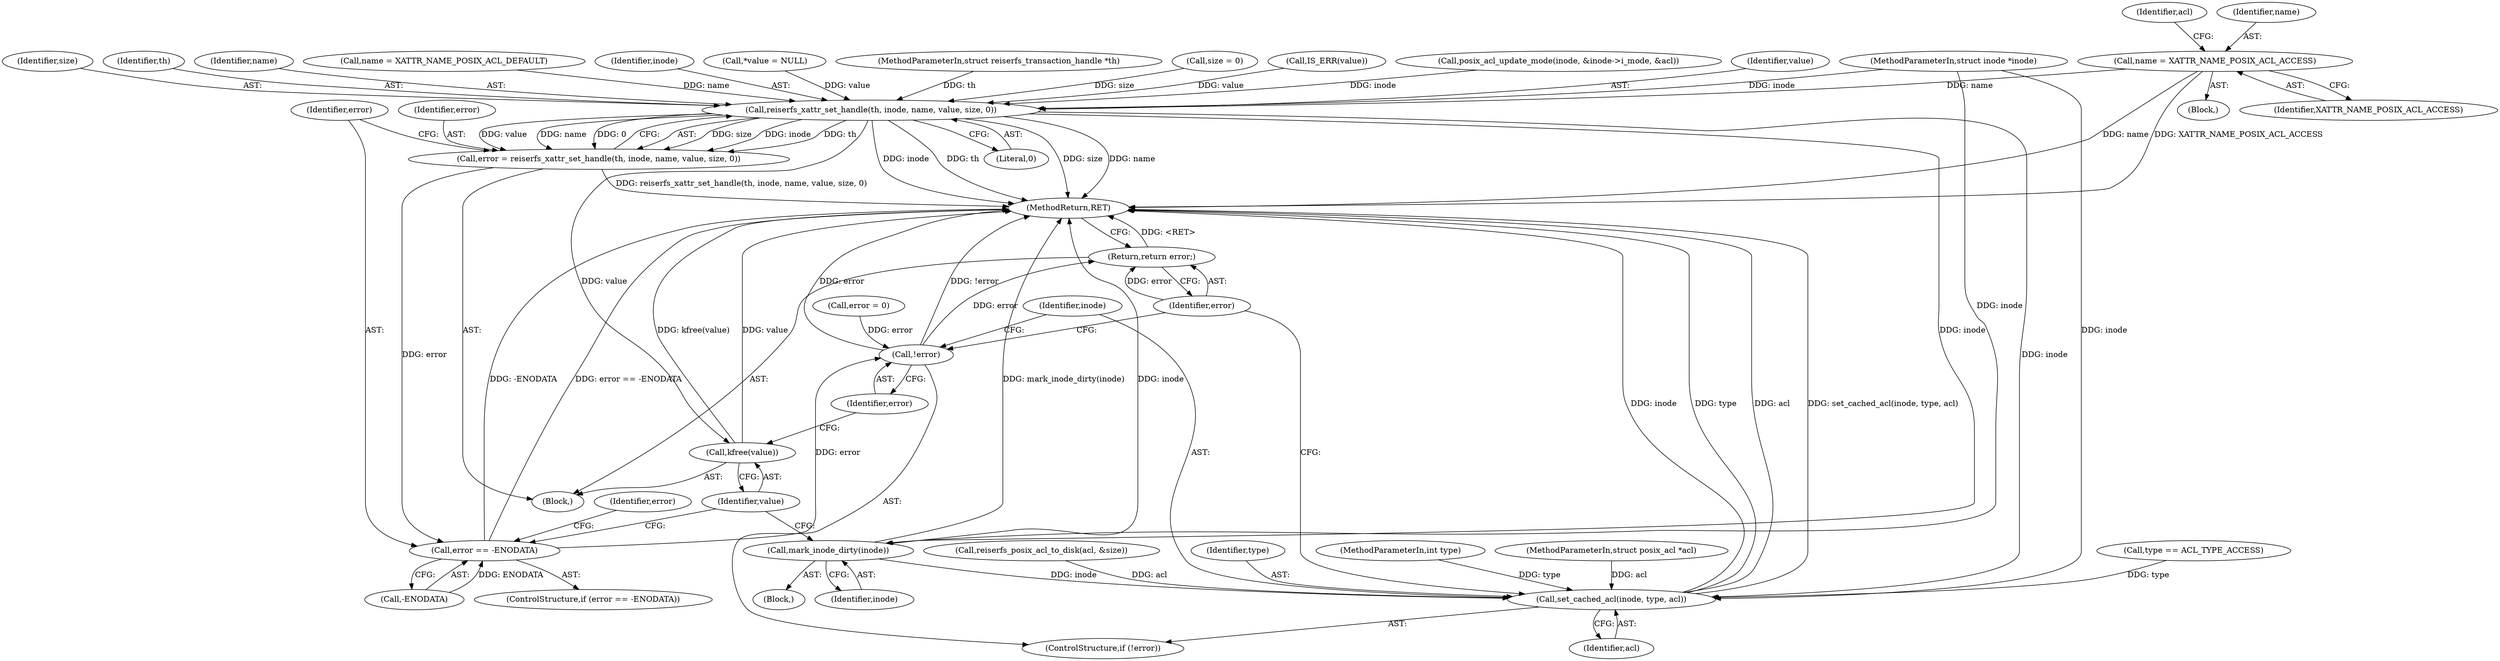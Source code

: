 digraph "0_linux_073931017b49d9458aa351605b43a7e34598caef_11@pointer" {
"1000121" [label="(Call,name = XATTR_NAME_POSIX_ACL_ACCESS)"];
"1000182" [label="(Call,reiserfs_xattr_set_handle(th, inode, name, value, size, 0))"];
"1000180" [label="(Call,error = reiserfs_xattr_set_handle(th, inode, name, value, size, 0))"];
"1000190" [label="(Call,error == -ENODATA)"];
"1000213" [label="(Call,!error)"];
"1000219" [label="(Return,return error;)"];
"1000208" [label="(Call,mark_inode_dirty(inode))"];
"1000215" [label="(Call,set_cached_acl(inode, type, acl))"];
"1000210" [label="(Call,kfree(value))"];
"1000189" [label="(ControlStructure,if (error == -ENODATA))"];
"1000184" [label="(Identifier,inode)"];
"1000109" [label="(Call,*value = NULL)"];
"1000125" [label="(Identifier,acl)"];
"1000102" [label="(MethodParameterIn,struct reiserfs_transaction_handle *th)"];
"1000220" [label="(Identifier,error)"];
"1000219" [label="(Return,return error;)"];
"1000106" [label="(Block,)"];
"1000182" [label="(Call,reiserfs_xattr_set_handle(th, inode, name, value, size, 0))"];
"1000199" [label="(Call,type == ACL_TYPE_ACCESS)"];
"1000221" [label="(MethodReturn,RET)"];
"1000180" [label="(Call,error = reiserfs_xattr_set_handle(th, inode, name, value, size, 0))"];
"1000196" [label="(Identifier,error)"];
"1000212" [label="(ControlStructure,if (!error))"];
"1000119" [label="(Block,)"];
"1000213" [label="(Call,!error)"];
"1000113" [label="(Call,size = 0)"];
"1000173" [label="(Call,IS_ERR(value))"];
"1000129" [label="(Call,posix_acl_update_mode(inode, &inode->i_mode, &acl))"];
"1000123" [label="(Identifier,XATTR_NAME_POSIX_ACL_ACCESS)"];
"1000191" [label="(Identifier,error)"];
"1000190" [label="(Call,error == -ENODATA)"];
"1000186" [label="(Identifier,value)"];
"1000208" [label="(Call,mark_inode_dirty(inode))"];
"1000168" [label="(Call,reiserfs_posix_acl_to_disk(acl, &size))"];
"1000187" [label="(Identifier,size)"];
"1000211" [label="(Identifier,value)"];
"1000216" [label="(Identifier,inode)"];
"1000192" [label="(Call,-ENODATA)"];
"1000183" [label="(Identifier,th)"];
"1000195" [label="(Call,error = 0)"];
"1000210" [label="(Call,kfree(value))"];
"1000217" [label="(Identifier,type)"];
"1000218" [label="(Identifier,acl)"];
"1000185" [label="(Identifier,name)"];
"1000214" [label="(Identifier,error)"];
"1000181" [label="(Identifier,error)"];
"1000209" [label="(Identifier,inode)"];
"1000202" [label="(Block,)"];
"1000122" [label="(Identifier,name)"];
"1000103" [label="(MethodParameterIn,struct inode *inode)"];
"1000143" [label="(Call,name = XATTR_NAME_POSIX_ACL_DEFAULT)"];
"1000104" [label="(MethodParameterIn,int type)"];
"1000215" [label="(Call,set_cached_acl(inode, type, acl))"];
"1000105" [label="(MethodParameterIn,struct posix_acl *acl)"];
"1000121" [label="(Call,name = XATTR_NAME_POSIX_ACL_ACCESS)"];
"1000188" [label="(Literal,0)"];
"1000121" -> "1000119"  [label="AST: "];
"1000121" -> "1000123"  [label="CFG: "];
"1000122" -> "1000121"  [label="AST: "];
"1000123" -> "1000121"  [label="AST: "];
"1000125" -> "1000121"  [label="CFG: "];
"1000121" -> "1000221"  [label="DDG: XATTR_NAME_POSIX_ACL_ACCESS"];
"1000121" -> "1000221"  [label="DDG: name"];
"1000121" -> "1000182"  [label="DDG: name"];
"1000182" -> "1000180"  [label="AST: "];
"1000182" -> "1000188"  [label="CFG: "];
"1000183" -> "1000182"  [label="AST: "];
"1000184" -> "1000182"  [label="AST: "];
"1000185" -> "1000182"  [label="AST: "];
"1000186" -> "1000182"  [label="AST: "];
"1000187" -> "1000182"  [label="AST: "];
"1000188" -> "1000182"  [label="AST: "];
"1000180" -> "1000182"  [label="CFG: "];
"1000182" -> "1000221"  [label="DDG: size"];
"1000182" -> "1000221"  [label="DDG: name"];
"1000182" -> "1000221"  [label="DDG: inode"];
"1000182" -> "1000221"  [label="DDG: th"];
"1000182" -> "1000180"  [label="DDG: size"];
"1000182" -> "1000180"  [label="DDG: inode"];
"1000182" -> "1000180"  [label="DDG: th"];
"1000182" -> "1000180"  [label="DDG: value"];
"1000182" -> "1000180"  [label="DDG: name"];
"1000182" -> "1000180"  [label="DDG: 0"];
"1000102" -> "1000182"  [label="DDG: th"];
"1000129" -> "1000182"  [label="DDG: inode"];
"1000103" -> "1000182"  [label="DDG: inode"];
"1000143" -> "1000182"  [label="DDG: name"];
"1000109" -> "1000182"  [label="DDG: value"];
"1000173" -> "1000182"  [label="DDG: value"];
"1000113" -> "1000182"  [label="DDG: size"];
"1000182" -> "1000208"  [label="DDG: inode"];
"1000182" -> "1000210"  [label="DDG: value"];
"1000182" -> "1000215"  [label="DDG: inode"];
"1000180" -> "1000106"  [label="AST: "];
"1000181" -> "1000180"  [label="AST: "];
"1000191" -> "1000180"  [label="CFG: "];
"1000180" -> "1000221"  [label="DDG: reiserfs_xattr_set_handle(th, inode, name, value, size, 0)"];
"1000180" -> "1000190"  [label="DDG: error"];
"1000190" -> "1000189"  [label="AST: "];
"1000190" -> "1000192"  [label="CFG: "];
"1000191" -> "1000190"  [label="AST: "];
"1000192" -> "1000190"  [label="AST: "];
"1000196" -> "1000190"  [label="CFG: "];
"1000211" -> "1000190"  [label="CFG: "];
"1000190" -> "1000221"  [label="DDG: error == -ENODATA"];
"1000190" -> "1000221"  [label="DDG: -ENODATA"];
"1000192" -> "1000190"  [label="DDG: ENODATA"];
"1000190" -> "1000213"  [label="DDG: error"];
"1000213" -> "1000212"  [label="AST: "];
"1000213" -> "1000214"  [label="CFG: "];
"1000214" -> "1000213"  [label="AST: "];
"1000216" -> "1000213"  [label="CFG: "];
"1000220" -> "1000213"  [label="CFG: "];
"1000213" -> "1000221"  [label="DDG: error"];
"1000213" -> "1000221"  [label="DDG: !error"];
"1000195" -> "1000213"  [label="DDG: error"];
"1000213" -> "1000219"  [label="DDG: error"];
"1000219" -> "1000106"  [label="AST: "];
"1000219" -> "1000220"  [label="CFG: "];
"1000220" -> "1000219"  [label="AST: "];
"1000221" -> "1000219"  [label="CFG: "];
"1000219" -> "1000221"  [label="DDG: <RET>"];
"1000220" -> "1000219"  [label="DDG: error"];
"1000208" -> "1000202"  [label="AST: "];
"1000208" -> "1000209"  [label="CFG: "];
"1000209" -> "1000208"  [label="AST: "];
"1000211" -> "1000208"  [label="CFG: "];
"1000208" -> "1000221"  [label="DDG: inode"];
"1000208" -> "1000221"  [label="DDG: mark_inode_dirty(inode)"];
"1000103" -> "1000208"  [label="DDG: inode"];
"1000208" -> "1000215"  [label="DDG: inode"];
"1000215" -> "1000212"  [label="AST: "];
"1000215" -> "1000218"  [label="CFG: "];
"1000216" -> "1000215"  [label="AST: "];
"1000217" -> "1000215"  [label="AST: "];
"1000218" -> "1000215"  [label="AST: "];
"1000220" -> "1000215"  [label="CFG: "];
"1000215" -> "1000221"  [label="DDG: inode"];
"1000215" -> "1000221"  [label="DDG: type"];
"1000215" -> "1000221"  [label="DDG: acl"];
"1000215" -> "1000221"  [label="DDG: set_cached_acl(inode, type, acl)"];
"1000103" -> "1000215"  [label="DDG: inode"];
"1000199" -> "1000215"  [label="DDG: type"];
"1000104" -> "1000215"  [label="DDG: type"];
"1000168" -> "1000215"  [label="DDG: acl"];
"1000105" -> "1000215"  [label="DDG: acl"];
"1000210" -> "1000106"  [label="AST: "];
"1000210" -> "1000211"  [label="CFG: "];
"1000211" -> "1000210"  [label="AST: "];
"1000214" -> "1000210"  [label="CFG: "];
"1000210" -> "1000221"  [label="DDG: kfree(value)"];
"1000210" -> "1000221"  [label="DDG: value"];
}
